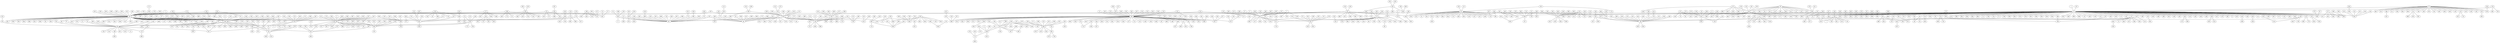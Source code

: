 strict graph "" {
	graph ["edge"="{}",
		file="/Users/felicedeluca/Developer/UofA/mlgd/pipeline/impred/tmp_workspace/eucore/set1/layers/EU_core_Layer_8_drawing_improved.dot",
		"graph"="{'file': '/Users/felicedeluca/Developer/UofA/mlgd/pipeline/impred/tmp_workspace/eucore/set1/layers/EU_core_Layer_8_drawing_improved.dot'}",
		"node"="{'height': '', 'level': '', 'pos': '', 'width': ''}"
	];
	1	 [level=5,
		pos="-1450.11,1085.67"];
	13	 [height=0.05,
		level=1,
		pos="-1524.43,-90.09",
		width=0.05];
	1 -- 13;
	10	 [height=0.05,
		level=1,
		pos="-9300.24,1101.89",
		width=0.05];
	10 -- 13;
	192	 [level=5,
		pos="-9292.43,-994.20"];
	10 -- 192;
	210	 [level=4,
		pos="-8688.58,-931.04"];
	10 -- 210;
	253	 [level=7,
		pos="-8474.08,479.92"];
	10 -- 253;
	265	 [level=3,
		pos="-9412.26,2705.76"];
	10 -- 265;
	291	 [level=2,
		pos="-10450.56,-745.26"];
	10 -- 291;
	325	 [level=2,
		pos="-10546.25,2236.78"];
	10 -- 325;
	360	 [level=5,
		pos="-8472.95,1581.37"];
	10 -- 360;
	422	 [level=8,
		pos="-8386.19,276.08"];
	10 -- 422;
	484	 [height=0.05,
		level=1,
		pos="-11483.92,303.35",
		width=0.05];
	10 -- 484;
	511	 [level=5,
		pos="-9801.07,-817.87"];
	10 -- 511;
	582	 [level=4,
		pos="-10588.02,398.17"];
	10 -- 582;
	603	 [level=7,
		pos="-8427.61,1426.29"];
	10 -- 603;
	609	 [level=5,
		pos="-9233.62,-863.93"];
	10 -- 609;
	63	 [level=4,
		pos="-10333.67,2853.04"];
	10 -- 63;
	706	 [level=5,
		pos="-10587.95,1492.53"];
	10 -- 706;
	766	 [level=5,
		pos="-10240.95,-151.76"];
	10 -- 766;
	878	 [level=4,
		pos="-8764.16,-265.03"];
	10 -- 878;
	879	 [level=5,
		pos="-9929.38,2385.93"];
	10 -- 879;
	88	 [level=6,
		pos="-8735.57,1923.15"];
	10 -- 88;
	897	 [level=7,
		pos="-10409.08,1314.74"];
	10 -- 897;
	904	 [level=4,
		pos="-9873.82,-855.30"];
	10 -- 904;
	905	 [level=4,
		pos="-9285.70,2329.24"];
	10 -- 905;
	100	 [level=6,
		pos="6386.97,-11204.94"];
	96	 [level=2,
		pos="6059.10,-12080.25"];
	100 -- 96;
	101	 [level=7,
		pos="-4661.85,-2401.39"];
	420	 [height=0.05,
		level=1,
		pos="-4312.00,-2108.51",
		width=0.05];
	101 -- 420;
	102	 [height=0.05,
		level=1,
		pos="3487.32,3137.15",
		width=0.05];
	441	 [height=0.05,
		level=1,
		pos="4079.18,-732.51",
		width=0.05];
	102 -- 441;
	954	 [level=8,
		pos="3459.35,3323.29"];
	102 -- 954;
	103	 [level=8,
		pos="13641.91,-9829.82"];
	892	 [level=2,
		pos="13937.41,-9745.21"];
	103 -- 892;
	104	 [height=0.05,
		level=1,
		pos="9372.29,14916.73",
		width=0.05];
	646	 [height=0.05,
		level=1,
		pos="10567.92,12510.04",
		width=0.05];
	104 -- 646;
	756	 [level=6,
		pos="9357.80,15085.61"];
	104 -- 756;
	105	 [height=0.05,
		level=1,
		pos="7830.02,-5044.18",
		width=0.05];
	616	 [height=0.05,
		level=1,
		pos="7843.97,-6723.96",
		width=0.05];
	105 -- 616;
	106	 [level=6,
		pos="2523.34,2263.70"];
	800	 [level=2,
		pos="1807.54,1949.51"];
	106 -- 800;
	107	 [level=3,
		pos="-2240.77,-1048.50"];
	107 -- 13;
	108	 [level=3,
		pos="10016.95,59.39"];
	346	 [height=0.05,
		level=1,
		pos="8088.95,260.36",
		width=0.05];
	108 -- 346;
	109	 [level=5,
		pos="-1818.26,-5509.60"];
	416	 [height=0.05,
		level=1,
		pos="-1826.51,-5039.51",
		width=0.05];
	109 -- 416;
	11	 [level=3,
		pos="-7006.52,8015.36"];
	401	 [level=3,
		pos="-6783.42,7068.76"];
	11 -- 401;
	868	 [level=8,
		pos="-6944.33,8124.46"];
	11 -- 868;
	110	 [level=8,
		pos="1739.78,3165.61"];
	280	 [height=0.05,
		level=1,
		pos="1618.75,3549.47",
		width=0.05];
	110 -- 280;
	111	 [level=2,
		pos="6764.96,-9641.07"];
	829	 [level=2,
		pos="6267.84,-9275.52"];
	111 -- 829;
	957	 [height=0.05,
		level=1,
		pos="7735.93,-10845.89",
		width=0.05];
	111 -- 957;
	112	 [level=5,
		pos="5538.82,-10098.17"];
	250	 [level=5,
		pos="5538.38,-10774.36"];
	112 -- 250;
	113	 [level=3,
		pos="4273.87,5457.74"];
	728	 [height=0.05,
		level=1,
		pos="4695.50,6280.25",
		width=0.05];
	113 -- 728;
	114	 [level=8,
		pos="11412.88,1737.79"];
	798	 [height=0.05,
		level=1,
		pos="11416.20,1248.48",
		width=0.05];
	114 -- 798;
	115	 [height=0.05,
		level=1,
		pos="-4526.88,-3718.57",
		width=0.05];
	146	 [level=5,
		pos="-4266.56,-4134.99"];
	115 -- 146;
	311	 [level=7,
		pos="-4542.47,-2830.71"];
	115 -- 311;
	35	 [level=5,
		pos="-4978.00,-3902.45"];
	115 -- 35;
	115 -- 416;
	722	 [level=5,
		pos="-4927.30,-3541.47"];
	115 -- 722;
	858	 [level=5,
		pos="-3904.08,-2990.04"];
	115 -- 858;
	116	 [level=6,
		pos="-3531.03,-9095.19"];
	769	 [height=0.05,
		level=1,
		pos="-4854.45,-9255.98",
		width=0.05];
	116 -- 769;
	117	 [level=7,
		pos="5647.74,5820.45"];
	117 -- 728;
	118	 [level=5,
		pos="6981.35,881.74"];
	118 -- 346;
	119	 [level=2,
		pos="464.56,-1039.78"];
	119 -- 13;
	465	 [level=7,
		pos="590.54,-1023.19"];
	119 -- 465;
	705	 [level=7,
		pos="440.98,-987.61"];
	119 -- 705;
	12	 [level=5,
		pos="8341.80,-1339.75"];
	12 -- 346;
	120	 [level=7,
		pos="9453.22,-8254.91"];
	450	 [height=0.05,
		level=1,
		pos="9692.67,-7294.12",
		width=0.05];
	120 -- 450;
	121	 [level=4,
		pos="1883.43,1027.29"];
	700	 [level=8,
		pos="1906.88,720.23"];
	121 -- 700;
	121 -- 800;
	122	 [height=0.05,
		level=1,
		pos="2532.25,-1537.65",
		width=0.05];
	122 -- 441;
	123	 [level=7,
		pos="-633.33,-4620.77"];
	704	 [level=5,
		pos="-135.59,-4404.22"];
	123 -- 704;
	124	 [level=5,
		pos="4235.94,11651.33"];
	174	 [height=0.05,
		level=1,
		pos="5071.06,11220.56",
		width=0.05];
	124 -- 174;
	125	 [level=6,
		pos="6111.61,2261.07"];
	277	 [level=3,
		pos="6253.29,2008.04"];
	125 -- 277;
	126	 [level=3,
		pos="1168.36,6465.48"];
	222	 [level=2,
		pos="617.43,7723.46"];
	126 -- 222;
	127	 [level=4,
		pos="81.03,4390.68"];
	143	 [level=4,
		pos="156.97,5249.89"];
	127 -- 143;
	15	 [height=0.05,
		level=1,
		pos="755.81,2597.27",
		width=0.05];
	127 -- 15;
	459	 [level=5,
		pos="66.26,5098.15"];
	127 -- 459;
	540	 [level=5,
		pos="723.16,4900.72"];
	127 -- 540;
	78	 [level=5,
		pos="729.12,4075.93"];
	127 -- 78;
	93	 [level=6,
		pos="1062.33,4376.14"];
	127 -- 93;
	128	 [level=7,
		pos="-9209.65,3558.16"];
	8	 [level=5,
		pos="-9275.12,3607.27"];
	128 -- 8;
	129	 [level=5,
		pos="8645.02,-4633.83"];
	337	 [height=0.05,
		level=1,
		pos="9699.75,-4674.58",
		width=0.05];
	129 -- 337;
	136	 [height=0.05,
		level=1,
		pos="-6246.88,-1673.21",
		width=0.05];
	13 -- 136;
	138	 [level=4,
		pos="501.28,-1255.09"];
	13 -- 138;
	141	 [level=2,
		pos="-867.23,202.62"];
	13 -- 141;
	144	 [level=5,
		pos="30.74,1892.76"];
	13 -- 144;
	13 -- 15;
	153	 [level=5,
		pos="-2974.31,1256.97"];
	13 -- 153;
	158	 [height=0.05,
		level=1,
		pos="-1587.84,4501.08",
		width=0.05];
	13 -- 158;
	162	 [level=5,
		pos="281.36,-1156.85"];
	13 -- 162;
	167	 [level=2,
		pos="-649.77,-1657.57"];
	13 -- 167;
	18	 [level=2,
		pos="-2530.68,-1075.09"];
	13 -- 18;
	180	 [height=0.05,
		level=1,
		pos="-2453.92,-120.66",
		width=0.05];
	13 -- 180;
	20	 [level=2,
		pos="-1415.56,1325.09"];
	13 -- 20;
	204	 [level=2,
		pos="-1015.99,1335.30"];
	13 -- 204;
	213	 [level=2,
		pos="-2644.36,915.76"];
	13 -- 213;
	214	 [level=3,
		pos="-3734.41,1278.64"];
	13 -- 214;
	215	 [level=2,
		pos="-2872.95,-2365.75"];
	13 -- 215;
	23	 [level=2,
		pos="-5153.71,2250.04"];
	13 -- 23;
	248	 [level=5,
		pos="-695.58,40.38"];
	13 -- 248;
	249	 [level=5,
		pos="-2211.60,-981.34"];
	13 -- 249;
	25	 [level=2,
		pos="-609.15,-1367.66"];
	13 -- 25;
	261	 [level=5,
		pos="-2636.91,3.85"];
	13 -- 261;
	13 -- 280;
	284	 [level=5,
		pos="743.77,1522.77"];
	13 -- 284;
	288	 [level=4,
		pos="-1841.59,-936.05"];
	13 -- 288;
	29	 [level=2,
		pos="924.13,-956.85"];
	13 -- 29;
	339	 [level=5,
		pos="-3790.95,-446.47"];
	13 -- 339;
	353	 [level=5,
		pos="-3287.71,-1503.20"];
	13 -- 353;
	358	 [level=5,
		pos="-2099.51,-1144.35"];
	13 -- 358;
	388	 [level=5,
		pos="-1625.48,772.86"];
	13 -- 388;
	389	 [level=4,
		pos="-1269.53,703.05"];
	13 -- 389;
	391	 [level=2,
		pos="-2331.35,1337.22"];
	13 -- 391;
	393	 [level=3,
		pos="-3590.38,-1019.39"];
	13 -- 393;
	405	 [level=5,
		pos="-1377.67,647.83"];
	13 -- 405;
	414	 [level=2,
		pos="-240.34,232.70"];
	13 -- 414;
	13 -- 416;
	13 -- 420;
	433	 [level=2,
		pos="-13.28,1226.16"];
	13 -- 433;
	437	 [height=0.05,
		level=1,
		pos="-5662.84,3001.79",
		width=0.05];
	13 -- 437;
	13 -- 441;
	454	 [height=0.05,
		level=1,
		pos="-1271.75,-1466.65",
		width=0.05];
	13 -- 454;
	456	 [level=5,
		pos="-2834.47,-644.36"];
	13 -- 456;
	457	 [level=2,
		pos="-417.90,740.52"];
	13 -- 457;
	470	 [level=5,
		pos="-653.33,412.57"];
	13 -- 470;
	492	 [level=5,
		pos="-896.64,1408.25"];
	13 -- 492;
	5	 [height=0.05,
		level=1,
		pos="-183.66,-191.05",
		width=0.05];
	13 -- 5;
	518	 [level=6,
		pos="-563.11,-1061.93"];
	13 -- 518;
	526	 [level=5,
		pos="-661.38,-1721.04"];
	13 -- 526;
	528	 [level=4,
		pos="-300.64,-1021.86"];
	13 -- 528;
	53	 [level=5,
		pos="-2538.56,-762.64"];
	13 -- 53;
	55	 [height=0.05,
		level=1,
		pos="2478.60,2515.29",
		width=0.05];
	13 -- 55;
	564	 [level=2,
		pos="-561.72,872.71"];
	13 -- 564;
	566	 [height=0.05,
		level=1,
		pos="-4611.97,966.54",
		width=0.05];
	13 -- 566;
	567	 [level=2,
		pos="-778.47,-61.05"];
	13 -- 567;
	571	 [level=5,
		pos="108.74,-834.86"];
	13 -- 571;
	573	 [height=0.05,
		level=1,
		pos="-4290.53,2823.84",
		width=0.05];
	13 -- 573;
	583	 [level=5,
		pos="-1935.24,1035.36"];
	13 -- 583;
	590	 [level=5,
		pos="-1301.89,-1436.78"];
	13 -- 590;
	592	 [height=0.05,
		level=1,
		pos="-6656.05,3551.76",
		width=0.05];
	13 -- 592;
	622	 [level=4,
		pos="-2890.58,-813.08"];
	13 -- 622;
	632	 [level=2,
		pos="-823.86,232.24"];
	13 -- 632;
	65	 [level=5,
		pos="-2293.77,875.82"];
	13 -- 65;
	650	 [height=0.05,
		level=1,
		pos="-2017.00,1737.82",
		width=0.05];
	13 -- 650;
	673	 [level=2,
		pos="-1796.67,-865.88"];
	13 -- 673;
	679	 [level=4,
		pos="1259.41,-1047.56"];
	13 -- 679;
	680	 [level=2,
		pos="-932.58,-1662.56"];
	13 -- 680;
	682	 [level=5,
		pos="-780.28,-69.02"];
	13 -- 682;
	683	 [level=5,
		pos="-25.25,1350.65"];
	13 -- 683;
	684	 [level=7,
		pos="-1059.19,-1425.60"];
	13 -- 684;
	693	 [level=3,
		pos="-1728.25,-1408.35"];
	13 -- 693;
	698	 [level=5,
		pos="-599.73,-1055.62"];
	13 -- 698;
	70	 [level=4,
		pos="-2694.19,-157.13"];
	13 -- 70;
	709	 [level=2,
		pos="-1075.46,787.54"];
	13 -- 709;
	752	 [level=3,
		pos="-849.23,828.69"];
	13 -- 752;
	777	 [level=4,
		pos="-3362.24,734.09"];
	13 -- 777;
	796	 [level=3,
		pos="-1641.36,1227.46"];
	13 -- 796;
	13 -- 800;
	807	 [level=2,
		pos="-2207.41,1926.64"];
	13 -- 807;
	816	 [level=4,
		pos="-2777.54,-1366.18"];
	13 -- 816;
	838	 [level=5,
		pos="-2960.10,593.94"];
	13 -- 838;
	850	 [level=2,
		pos="853.70,613.60"];
	13 -- 850;
	853	 [level=2,
		pos="-3296.63,334.09"];
	13 -- 853;
	860	 [height=0.05,
		level=1,
		pos="-3002.94,3083.47",
		width=0.05];
	13 -- 860;
	871	 [level=5,
		pos="-553.75,1688.56"];
	13 -- 871;
	872	 [height=0.05,
		level=1,
		pos="-2074.15,816.12",
		width=0.05];
	13 -- 872;
	876	 [level=4,
		pos="-748.26,1175.64"];
	13 -- 876;
	887	 [level=2,
		pos="468.57,-534.32"];
	13 -- 887;
	893	 [level=2,
		pos="-3612.72,2307.67"];
	13 -- 893;
	899	 [level=2,
		pos="-43.42,-1171.80"];
	13 -- 899;
	903	 [level=5,
		pos="-1691.45,-976.83"];
	13 -- 903;
	926	 [level=2,
		pos="-3066.42,-461.64"];
	13 -- 926;
	928	 [level=5,
		pos="-612.82,212.34"];
	13 -- 928;
	942	 [level=5,
		pos="1040.24,-856.16"];
	13 -- 942;
	944	 [level=3,
		pos="-1366.20,799.66"];
	13 -- 944;
	952	 [level=5,
		pos="-3192.99,328.76"];
	13 -- 952;
	956	 [level=4,
		pos="-1753.50,884.61"];
	13 -- 956;
	963	 [level=2,
		pos="-520.03,50.07"];
	13 -- 963;
	968	 [level=2,
		pos="-4462.81,252.85"];
	13 -- 968;
	969	 [level=3,
		pos="-3318.28,-497.99"];
	13 -- 969;
	986	 [level=6,
		pos="-1524.57,-1697.28"];
	13 -- 986;
	130	 [level=6,
		pos="2491.92,-6722.82"];
	676	 [height=0.05,
		level=1,
		pos="2375.90,-5898.09",
		width=0.05];
	130 -- 676;
	131	 [level=8,
		pos="-1573.93,-3323.82"];
	635	 [height=0.05,
		level=1,
		pos="-795.09,-2802.62",
		width=0.05];
	131 -- 635;
	132	 [level=5,
		pos="-6946.72,6538.26"];
	246	 [level=2,
		pos="-7782.06,5725.31"];
	132 -- 246;
	133	 [level=6,
		pos="-8036.50,-13105.97"];
	817	 [height=0.05,
		level=1,
		pos="-7825.89,-13297.98",
		width=0.05];
	133 -- 817;
	134	 [height=0.05,
		level=1,
		pos="-11377.64,-8378.37",
		width=0.05];
	561	 [level=7,
		pos="-10633.83,-7447.76"];
	134 -- 561;
	634	 [height=0.05,
		level=1,
		pos="-8879.72,-9950.50",
		width=0.05];
	134 -- 634;
	641	 [level=8,
		pos="-11461.41,-7396.15"];
	134 -- 641;
	69	 [level=7,
		pos="-11782.27,-8321.70"];
	134 -- 69;
	867	 [level=7,
		pos="-11489.51,-8681.11"];
	134 -- 867;
	135	 [level=5,
		pos="13046.88,-6643.63"];
	651	 [height=0.05,
		level=1,
		pos="13394.04,-7741.73",
		width=0.05];
	135 -- 651;
	524	 [level=2,
		pos="-6944.94,-948.97"];
	136 -- 524;
	643	 [level=5,
		pos="-5829.08,-2150.63"];
	136 -- 643;
	746	 [level=2,
		pos="-6620.89,-2605.71"];
	136 -- 746;
	837	 [height=0.05,
		level=1,
		pos="-8142.11,-2816.36",
		width=0.05];
	136 -- 837;
	137	 [level=3,
		pos="-9546.63,4439.90"];
	137 -- 246;
	263	 [level=5,
		pos="-10212.99,3810.33"];
	137 -- 263;
	386	 [level=7,
		pos="-10101.57,4620.81"];
	137 -- 386;
	449	 [level=5,
		pos="-10181.44,4515.99"];
	137 -- 449;
	137 -- 8;
	808	 [level=6,
		pos="-9296.21,4915.41"];
	137 -- 808;
	855	 [level=5,
		pos="-8876.90,3974.76"];
	137 -- 855;
	861	 [level=7,
		pos="232.22,-1578.04"];
	138 -- 861;
	139	 [level=8,
		pos="2118.39,-19038.20"];
	51	 [level=3,
		pos="2797.01,-17868.97"];
	139 -- 51;
	14	 [height=0.05,
		level=1,
		pos="5407.42,417.16",
		width=0.05];
	309	 [level=7,
		pos="5655.15,461.99"];
	14 -- 309;
	14 -- 441;
	140	 [level=2,
		pos="18242.13,-5908.82"];
	175	 [level=2,
		pos="17377.39,-7287.72"];
	140 -- 175;
	474	 [level=7,
		pos="18409.49,-5751.87"];
	140 -- 474;
	142	 [level=5,
		pos="5562.00,-4250.00"];
	508	 [height=0.05,
		level=1,
		pos="6124.37,-4334.42",
		width=0.05];
	142 -- 508;
	620	 [level=6,
		pos="-137.92,2294.46"];
	144 -- 620;
	929	 [level=7,
		pos="5.37,2429.51"];
	144 -- 929;
	145	 [level=5,
		pos="-5651.45,4726.55"];
	591	 [level=4,
		pos="-5614.75,5495.71"];
	145 -- 591;
	147	 [level=7,
		pos="9494.54,5497.36"];
	549	 [level=7,
		pos="9549.67,5108.90"];
	147 -- 549;
	148	 [level=5,
		pos="-4547.77,-18783.29"];
	908	 [level=2,
		pos="-3618.81,-19274.15"];
	148 -- 908;
	149	 [level=6,
		pos="-1639.66,5366.16"];
	149 -- 158;
	207	 [level=7,
		pos="160.87,3002.82"];
	15 -- 207;
	495	 [level=7,
		pos="783.13,3647.73"];
	15 -- 495;
	681	 [level=8,
		pos="1204.54,3361.93"];
	15 -- 681;
	799	 [height=0.05,
		level=1,
		pos="-2239.82,8706.62",
		width=0.05];
	15 -- 799;
	919	 [level=5,
		pos="730.96,3719.26"];
	15 -- 919;
	150	 [level=6,
		pos="7395.90,-15816.13"];
	545	 [height=0.05,
		level=1,
		pos="7433.71,-15362.00",
		width=0.05];
	150 -- 545;
	151	 [height=0.05,
		level=1,
		pos="11118.09,2531.17",
		width=0.05];
	151 -- 346;
	976	 [level=6,
		pos="11244.75,2697.40"];
	151 -- 976;
	152	 [height=0.05,
		level=1,
		pos="4134.07,-2986.32",
		width=0.05];
	152 -- 441;
	753	 [level=7,
		pos="-3564.10,1666.54"];
	153 -- 753;
	154	 [height=0.05,
		level=1,
		pos="5799.76,-3151.00",
		width=0.05];
	44	 [level=7,
		pos="6473.55,-3410.44"];
	154 -- 44;
	154 -- 441;
	498	 [level=7,
		pos="6490.48,-2771.38"];
	154 -- 498;
	701	 [level=6,
		pos="6215.30,-2501.24"];
	154 -- 701;
	734	 [level=7,
		pos="6270.28,-3451.54"];
	154 -- 734;
	803	 [level=2,
		pos="5560.06,-2220.68"];
	154 -- 803;
	155	 [level=5,
		pos="-5708.75,-10760.75"];
	362	 [level=7,
		pos="-5610.14,-11011.84"];
	155 -- 362;
	155 -- 769;
	156	 [level=5,
		pos="-8445.12,-3237.56"];
	243	 [level=4,
		pos="-8699.95,-2972.57"];
	156 -- 243;
	157	 [level=2,
		pos="12104.40,-6439.21"];
	331	 [level=7,
		pos="12164.78,-5878.90"];
	157 -- 331;
	157 -- 651;
	36	 [level=5,
		pos="-2225.44,4090.35"];
	158 -- 36;
	49	 [level=5,
		pos="-2314.98,5183.68"];
	158 -- 49;
	7	 [level=5,
		pos="-1446.76,5125.36"];
	158 -- 7;
	736	 [level=7,
		pos="-1097.85,4433.33"];
	158 -- 736;
	941	 [level=6,
		pos="-2213.70,4345.69"];
	158 -- 941;
	975	 [level=6,
		pos="-983.38,4088.12"];
	158 -- 975;
	159	 [level=4,
		pos="-5103.40,-10759.91"];
	159 -- 769;
	16	 [level=5,
		pos="-5035.46,6038.89"];
	16 -- 591;
	160	 [level=5,
		pos="16567.80,-8422.57"];
	160 -- 175;
	161	 [level=6,
		pos="6516.26,-4417.53"];
	161 -- 508;
	812	 [level=6,
		pos="-104.59,-1451.59"];
	162 -- 812;
	163	 [level=2,
		pos="9610.45,4931.87"];
	359	 [level=7,
		pos="9152.98,5038.05"];
	163 -- 359;
	376	 [level=6,
		pos="9345.74,4274.78"];
	163 -- 376;
	537	 [height=0.05,
		level=1,
		pos="11914.75,4922.05",
		width=0.05];
	163 -- 537;
	548	 [level=7,
		pos="9687.16,4337.37"];
	163 -- 548;
	163 -- 549;
	164	 [level=6,
		pos="8842.57,-4522.91"];
	164 -- 337;
	165	 [level=3,
		pos="-6213.01,7554.31"];
	165 -- 401;
	960	 [level=6,
		pos="-5942.19,7817.40"];
	165 -- 960;
	166	 [level=6,
		pos="-4951.10,-10457.73"];
	166 -- 769;
	168	 [level=7,
		pos="-674.62,-13637.24"];
	453	 [height=0.05,
		level=1,
		pos="-1768.95,-13414.51",
		width=0.05];
	168 -- 453;
	169	 [level=5,
		pos="18289.37,-7751.41"];
	169 -- 175;
	17	 [level=4,
		pos="10218.26,7425.83"];
	648	 [level=2,
		pos="10310.99,6612.13"];
	17 -- 648;
	170	 [level=5,
		pos="-4400.97,-16312.99"];
	558	 [height=0.05,
		level=1,
		pos="-4568.56,-16936.92",
		width=0.05];
	170 -- 558;
	171	 [level=7,
		pos="1156.56,-2294.08"];
	259	 [level=2,
		pos="1346.85,-1916.58"];
	171 -- 259;
	172	 [level=4,
		pos="-3906.34,-16784.97"];
	172 -- 558;
	918	 [level=4,
		pos="-3092.06,-16504.66"];
	172 -- 918;
	173	 [level=5,
		pos="-613.41,-4237.99"];
	173 -- 635;
	851	 [height=0.05,
		level=1,
		pos="3510.62,8652.93",
		width=0.05];
	174 -- 851;
	882	 [level=5,
		pos="5061.43,11782.42"];
	174 -- 882;
	984	 [level=7,
		pos="5245.52,11115.49"];
	174 -- 984;
	238	 [level=5,
		pos="18466.42,-6888.62"];
	175 -- 238;
	361	 [level=4,
		pos="17310.90,-5809.80"];
	175 -- 361;
	476	 [level=5,
		pos="17958.25,-5993.67"];
	175 -- 476;
	552	 [level=5,
		pos="16418.79,-6853.18"];
	175 -- 552;
	66	 [level=4,
		pos="17195.18,-8644.18"];
	175 -- 66;
	678	 [level=2,
		pos="15305.12,-6953.18"];
	175 -- 678;
	708	 [level=5,
		pos="16422.29,-7408.55"];
	175 -- 708;
	761	 [level=4,
		pos="17222.44,-6072.72"];
	175 -- 761;
	776	 [level=4,
		pos="16518.68,-6278.32"];
	175 -- 776;
	785	 [level=6,
		pos="18421.86,-6724.11"];
	175 -- 785;
	801	 [level=5,
		pos="16636.19,-8143.68"];
	175 -- 801;
	870	 [level=5,
		pos="17389.65,-8427.38"];
	175 -- 870;
	895	 [level=6,
		pos="18111.53,-7983.95"];
	175 -- 895;
	176	 [level=7,
		pos="-6485.75,-16156.96"];
	179	 [level=2,
		pos="-6522.38,-16964.66"];
	176 -- 179;
	177	 [height=0.05,
		level=1,
		pos="5671.22,1186.48",
		width=0.05];
	256	 [level=4,
		pos="5569.63,1977.54"];
	177 -- 256;
	177 -- 441;
	638	 [level=8,
		pos="5459.15,644.74"];
	177 -- 638;
	663	 [level=7,
		pos="5361.07,1242.55"];
	177 -- 663;
	822	 [level=7,
		pos="5988.61,682.09"];
	177 -- 822;
	178	 [level=4,
		pos="5923.21,-1230.38"];
	178 -- 441;
	427	 [level=7,
		pos="-6573.87,-17209.85"];
	179 -- 427;
	179 -- 558;
	181	 [height=0.05,
		level=1,
		pos="8325.97,2580.23",
		width=0.05];
	181 -- 346;
	182	 [level=3,
		pos="-3351.32,-9877.86"];
	182 -- 769;
	183	 [height=0.05,
		level=1,
		pos="4644.01,-4358.62",
		width=0.05];
	183 -- 441;
	184	 [level=6,
		pos="14614.66,-6381.94"];
	671	 [level=5,
		pos="14379.07,-6753.41"];
	184 -- 671;
	185	 [level=2,
		pos="13097.49,5041.38"];
	185 -- 537;
	186	 [level=5,
		pos="-363.05,-1997.03"];
	503	 [level=8,
		pos="-152.71,-2084.58"];
	186 -- 503;
	60	 [level=5,
		pos="125.17,-1962.89"];
	186 -- 60;
	743	 [level=7,
		pos="-618.92,-2131.76"];
	186 -- 743;
	835	 [level=8,
		pos="-551.17,-2137.15"];
	186 -- 835;
	187	 [level=2,
		pos="7059.57,-12179.83"];
	187 -- 957;
	187 -- 96;
	188	 [level=5,
		pos="-4040.30,9558.66"];
	72	 [level=2,
		pos="-3688.67,9529.34"];
	188 -- 72;
	189	 [height=0.05,
		level=1,
		pos="538.80,-1701.42",
		width=0.05];
	199	 [level=7,
		pos="647.34,-1384.46"];
	189 -- 199;
	189 -- 441;
	189 -- 60;
	773	 [level=7,
		pos="840.62,-1730.51"];
	189 -- 773;
	97	 [level=8,
		pos="482.97,-1844.27"];
	189 -- 97;
	19	 [level=5,
		pos="1604.11,6800.52"];
	19 -- 222;
	190	 [level=5,
		pos="5632.39,7194.22"];
	190 -- 728;
	191	 [level=2,
		pos="-9511.42,5756.84"];
	191 -- 246;
	193	 [level=5,
		pos="-9653.45,-10398.57"];
	193 -- 634;
	194	 [level=4,
		pos="-607.61,7899.83"];
	194 -- 222;
	770	 [level=6,
		pos="-849.08,7698.17"];
	194 -- 770;
	195	 [level=3,
		pos="-2436.31,-4023.35"];
	195 -- 416;
	196	 [level=7,
		pos="-1167.93,1980.62"];
	196 -- 20;
	197	 [level=2,
		pos="-9960.21,7582.33"];
	232	 [level=5,
		pos="-9162.31,8044.77"];
	197 -- 232;
	197 -- 246;
	251	 [level=5,
		pos="-8989.84,7142.49"];
	197 -- 251;
	287	 [level=4,
		pos="-8948.21,8013.68"];
	197 -- 287;
	296	 [level=5,
		pos="-10957.61,7330.45"];
	197 -- 296;
	39	 [level=5,
		pos="-9966.64,8396.38"];
	197 -- 39;
	412	 [level=4,
		pos="-10616.08,6472.53"];
	197 -- 412;
	481	 [level=2,
		pos="-11253.45,6995.46"];
	197 -- 481;
	580	 [level=3,
		pos="-11307.11,8335.06"];
	197 -- 580;
	658	 [level=5,
		pos="-10762.58,6534.13"];
	197 -- 658;
	811	 [level=5,
		pos="-9634.61,6580.08"];
	197 -- 811;
	91	 [level=5,
		pos="-9775.19,6347.17"];
	197 -- 91;
	979	 [level=5,
		pos="-10109.74,8244.85"];
	197 -- 979;
	198	 [level=2,
		pos="8506.65,-9175.14"];
	950	 [level=8,
		pos="8821.06,-9135.21"];
	198 -- 950;
	198 -- 957;
	2	 [level=2,
		pos="4073.15,1744.92"];
	2 -- 441;
	200	 [level=5,
		pos="2961.43,3621.14"];
	233	 [height=0.05,
		level=1,
		pos="3206.98,4343.69",
		width=0.05];
	200 -- 233;
	201	 [level=5,
		pos="5613.44,-666.18"];
	201 -- 441;
	202	 [level=7,
		pos="2714.61,1461.79"];
	805	 [level=6,
		pos="2310.16,1687.15"];
	202 -- 805;
	203	 [level=4,
		pos="4146.98,-6796.65"];
	499	 [level=4,
		pos="3674.36,-6573.20"];
	203 -- 499;
	205	 [level=7,
		pos="-5567.38,-3628.68"];
	205 -- 722;
	206	 [level=5,
		pos="-6040.00,5959.13"];
	206 -- 591;
	208	 [level=5,
		pos="6378.00,-4759.15"];
	208 -- 508;
	209	 [level=5,
		pos="8529.94,-4254.33"];
	349	 [level=4,
		pos="9026.65,-3699.63"];
	209 -- 349;
	21	 [level=2,
		pos="-6646.93,-9908.97"];
	21 -- 769;
	28	 [level=8,
		pos="-8502.16,-1007.57"];
	210 -- 28;
	821	 [level=7,
		pos="-8895.56,-1335.90"];
	210 -- 821;
	211	 [level=5,
		pos="2433.49,8620.65"];
	211 -- 851;
	212	 [level=8,
		pos="6178.12,-5536.41"];
	515	 [height=0.05,
		level=1,
		pos="6223.46,-5818.45",
		width=0.05];
	212 -- 515;
	565	 [level=7,
		pos="-4242.74,1072.08"];
	214 -- 565;
	664	 [level=7,
		pos="-3518.84,-2604.03"];
	215 -- 664;
	781	 [level=7,
		pos="-2718.16,-2655.26"];
	215 -- 781;
	216	 [level=5,
		pos="1594.12,-817.30"];
	216 -- 942;
	217	 [level=5,
		pos="-816.58,2758.56"];
	491	 [level=5,
		pos="-498.12,3244.04"];
	217 -- 491;
	493	 [level=5,
		pos="-1249.02,3489.50"];
	217 -- 493;
	217 -- 871;
	964	 [level=6,
		pos="-523.49,2998.84"];
	217 -- 964;
	218	 [level=8,
		pos="5491.28,-7060.71"];
	913	 [level=2,
		pos="5641.78,-7405.65"];
	218 -- 913;
	219	 [level=6,
		pos="10886.47,-3545.12"];
	946	 [height=0.05,
		level=1,
		pos="10586.32,-3048.42",
		width=0.05];
	219 -- 946;
	22	 [height=0.05,
		level=1,
		pos="2255.17,-4863.58",
		width=0.05];
	22 -- 441;
	542	 [level=7,
		pos="1805.77,-4519.00"];
	22 -- 542;
	841	 [level=2,
		pos="1017.81,-6367.43"];
	22 -- 841;
	87	 [level=7,
		pos="2063.97,-5184.61"];
	22 -- 87;
	220	 [level=5,
		pos="3065.18,4977.31"];
	220 -- 233;
	221	 [height=0.05,
		level=1,
		pos="5562.28,8607.17",
		width=0.05];
	221 -- 728;
	783	 [level=2,
		pos="5716.98,9574.83"];
	221 -- 783;
	223	 [level=5,
		pos="1725.54,6788.41"];
	222 -- 223;
	237	 [level=5,
		pos="1858.48,7442.97"];
	222 -- 237;
	247	 [level=2,
		pos="-715.08,9189.89"];
	222 -- 247;
	269	 [level=2,
		pos="-497.02,8771.85"];
	222 -- 269;
	222 -- 280;
	285	 [level=7,
		pos="1339.69,8748.28"];
	222 -- 285;
	327	 [level=2,
		pos="1895.50,8077.78"];
	222 -- 327;
	41	 [level=5,
		pos="-496.11,8023.16"];
	222 -- 41;
	431	 [level=6,
		pos="1357.63,8576.14"];
	222 -- 431;
	525	 [level=4,
		pos="367.95,6555.76"];
	222 -- 525;
	604	 [level=5,
		pos="-330.59,6544.43"];
	222 -- 604;
	654	 [level=2,
		pos="516.17,9624.47"];
	222 -- 654;
	672	 [level=2,
		pos="-180.70,9865.71"];
	222 -- 672;
	719	 [level=4,
		pos="-496.47,7444.26"];
	222 -- 719;
	757	 [level=5,
		pos="-143.36,6929.23"];
	222 -- 757;
	762	 [level=5,
		pos="686.72,9273.39"];
	222 -- 762;
	881	 [level=5,
		pos="-132.42,9293.23"];
	222 -- 881;
	930	 [level=4,
		pos="1768.19,7581.61"];
	222 -- 930;
	935	 [level=5,
		pos="197.69,6363.03"];
	222 -- 935;
	224	 [level=3,
		pos="6652.15,972.30"];
	224 -- 277;
	224 -- 346;
	225	 [level=7,
		pos="-6730.01,-14356.52"];
	50	 [height=0.05,
		level=1,
		pos="-6623.49,-13440.54",
		width=0.05];
	225 -- 50;
	226	 [level=5,
		pos="-8775.41,5907.29"];
	226 -- 246;
	227	 [height=0.05,
		level=1,
		pos="2192.90,10015.89",
		width=0.05];
	227 -- 851;
	228	 [level=5,
		pos="6339.42,-10289.94"];
	74	 [level=3,
		pos="5718.53,-10900.77"];
	228 -- 74;
	229	 [level=6,
		pos="1506.13,9430.49"];
	229 -- 762;
	268	 [level=5,
		pos="-5129.57,1587.71"];
	23 -- 268;
	421	 [level=5,
		pos="-6098.47,2249.46"];
	23 -- 421;
	569	 [level=6,
		pos="-5947.94,2385.46"];
	23 -- 569;
	655	 [level=5,
		pos="-4738.49,2150.17"];
	23 -- 655;
	691	 [level=5,
		pos="-6076.00,1533.60"];
	23 -- 691;
	73	 [level=2,
		pos="-6055.30,1458.84"];
	23 -- 73;
	819	 [level=2,
		pos="-5778.41,855.58"];
	23 -- 819;
	230	 [level=3,
		pos="2956.51,-17473.23"];
	230 -- 51;
	809	 [height=0.05,
		level=1,
		pos="3240.59,-16391.58",
		width=0.05];
	230 -- 809;
	231	 [level=6,
		pos="10322.07,14775.77"];
	662	 [level=2,
		pos="10367.47,14711.38"];
	231 -- 662;
	241	 [level=4,
		pos="2494.01,3978.56"];
	233 -- 241;
	293	 [level=6,
		pos="3345.70,4067.14"];
	233 -- 293;
	356	 [level=6,
		pos="2273.62,4356.93"];
	233 -- 356;
	233 -- 441;
	533	 [level=7,
		pos="3217.81,4706.78"];
	233 -- 533;
	702	 [level=7,
		pos="2504.61,4666.46"];
	233 -- 702;
	234	 [level=5,
		pos="9527.13,-9370.12"];
	619	 [level=2,
		pos="9798.66,-9516.47"];
	234 -- 619;
	235	 [level=5,
		pos="3206.68,-6806.82"];
	235 -- 676;
	236	 [level=8,
		pos="-11306.05,-9603.55"];
	813	 [height=0.05,
		level=1,
		pos="-11529.78,-10446.34",
		width=0.05];
	236 -- 813;
	239	 [level=5,
		pos="-86.73,-4417.89"];
	239 -- 635;
	24	 [level=6,
		pos="8556.10,-15046.90"];
	24 -- 545;
	240	 [level=5,
		pos="7337.06,4868.28"];
	506	 [height=0.05,
		level=1,
		pos="7518.61,4293.31",
		width=0.05];
	240 -- 506;
	242	 [level=5,
		pos="7701.11,8644.27"];
	726	 [height=0.05,
		level=1,
		pos="8282.13,8773.22",
		width=0.05];
	242 -- 726;
	636	 [level=8,
		pos="-9696.67,-3363.41"];
	243 -- 636;
	80	 [level=7,
		pos="-9170.06,-2726.32"];
	243 -- 80;
	243 -- 837;
	244	 [level=2,
		pos="1857.02,-2228.06"];
	244 -- 441;
	953	 [level=8,
		pos="1779.63,-2366.50"];
	244 -- 953;
	245	 [level=7,
		pos="-6281.24,-15131.06"];
	772	 [height=0.05,
		level=1,
		pos="-5894.90,-15015.49",
		width=0.05];
	245 -- 772;
	377	 [level=2,
		pos="-9041.27,5067.62"];
	246 -- 377;
	246 -- 401;
	429	 [level=5,
		pos="-7396.91,4590.24"];
	246 -- 429;
	490	 [level=3,
		pos="-7849.53,4441.83"];
	246 -- 490;
	550	 [level=2,
		pos="-8215.49,4395.01"];
	246 -- 550;
	246 -- 591;
	246 -- 592;
	608	 [level=5,
		pos="-6616.77,5836.89"];
	246 -- 608;
	738	 [level=5,
		pos="-7788.62,6832.45"];
	246 -- 738;
	839	 [level=4,
		pos="-7906.41,6694.35"];
	246 -- 839;
	965	 [level=5,
		pos="-8360.52,4618.68"];
	246 -- 965;
	250 -- 74;
	252	 [level=3,
		pos="-7653.66,-10353.87"];
	252 -- 634;
	254	 [height=0.05,
		level=1,
		pos="4494.36,2202.54",
		width=0.05];
	254 -- 441;
	255	 [level=5,
		pos="5985.40,5219.92"];
	731	 [level=4,
		pos="5767.36,5543.13"];
	255 -- 731;
	332	 [level=8,
		pos="5443.01,2496.81"];
	256 -- 332;
	462	 [level=7,
		pos="5076.25,2051.21"];
	256 -- 462;
	601	 [level=6,
		pos="5065.26,1726.47"];
	256 -- 601;
	747	 [level=5,
		pos="5459.67,1389.21"];
	256 -- 747;
	257	 [level=4,
		pos="543.94,-3737.00"];
	257 -- 635;
	967	 [level=7,
		pos="864.35,-3533.40"];
	257 -- 967;
	258	 [level=4,
		pos="-5346.26,-16288.94"];
	258 -- 558;
	259 -- 441;
	26	 [level=5,
		pos="11290.15,-164.50"];
	471	 [level=4,
		pos="10735.91,503.71"];
	26 -- 471;
	260	 [level=7,
		pos="5383.82,-7697.46"];
	260 -- 913;
	262	 [level=7,
		pos="-10876.37,-10459.92"];
	262 -- 813;
	264	 [level=2,
		pos="2832.55,-1726.76"];
	264 -- 441;
	266	 [level=6,
		pos="-3340.18,2497.17"];
	266 -- 893;
	267	 [height=0.05,
		level=1,
		pos="-6027.43,-7011.79",
		width=0.05];
	267 -- 769;
	27	 [level=7,
		pos="11043.23,-4656.88"];
	514	 [level=5,
		pos="10688.71,-4285.35"];
	27 -- 514;
	270	 [level=5,
		pos="9378.57,1624.89"];
	270 -- 346;
	271	 [level=5,
		pos="14308.96,-11353.71"];
	823	 [level=2,
		pos="15164.01,-10966.61"];
	271 -- 823;
	272	 [level=5,
		pos="-4965.49,5104.41"];
	272 -- 591;
	273	 [level=7,
		pos="1998.01,-6543.84"];
	273 -- 676;
	274	 [level=5,
		pos="-6286.06,1022.05"];
	274 -- 819;
	275	 [level=5,
		pos="-5354.78,5952.50"];
	275 -- 591;
	276	 [height=0.05,
		level=1,
		pos="-10070.42,-11682.35",
		width=0.05];
	276 -- 634;
	278	 [level=5,
		pos="8394.22,6301.33"];
	76	 [level=2,
		pos="8708.53,6583.06"];
	278 -- 76;
	279	 [level=4,
		pos="-11818.48,8755.31"];
	279 -- 580;
	281	 [level=2,
		pos="14449.86,-12040.38"];
	281 -- 823;
	282	 [level=5,
		pos="13034.52,-10669.57"];
	455	 [level=3,
		pos="12845.58,-10657.01"];
	282 -- 455;
	283	 [level=6,
		pos="8103.39,3017.75"];
	323	 [level=5,
		pos="8725.13,2631.75"];
	283 -- 323;
	572	 [level=5,
		pos="782.91,1890.48"];
	284 -- 572;
	906	 [level=7,
		pos="1037.39,2123.98"];
	284 -- 906;
	286	 [height=0.05,
		level=1,
		pos="11702.97,6633.98",
		width=0.05];
	286 -- 537;
	494	 [level=6,
		pos="-8626.53,7996.53"];
	287 -- 494;
	289	 [level=8,
		pos="10446.16,-7250.68"];
	289 -- 450;
	48	 [level=5,
		pos="649.35,-1262.58"];
	29 -- 48;
	741	 [level=7,
		pos="1092.17,-1140.45"];
	29 -- 741;
	290	 [level=7,
		pos="-1717.81,2087.16"];
	290 -- 650;
	292	 [level=3,
		pos="13162.10,-11415.71"];
	292 -- 455;
	294	 [level=5,
		pos="-9112.52,-6660.01"];
	787	 [height=0.05,
		level=1,
		pos="-8648.89,-7266.94",
		width=0.05];
	294 -- 787;
	295	 [level=6,
		pos="15495.40,-11846.52"];
	295 -- 823;
	297	 [level=7,
		pos="1527.01,-1123.55"];
	355	 [height=0.05,
		level=1,
		pos="1860.17,-1063.40",
		width=0.05];
	297 -- 355;
	298	 [level=5,
		pos="7306.43,-1116.24"];
	298 -- 346;
	299	 [level=2,
		pos="2218.63,-959.73"];
	299 -- 441;
	3	 [level=4,
		pos="392.01,-3534.45"];
	3 -- 635;
	30	 [level=7,
		pos="1013.50,651.61"];
	30 -- 850;
	300	 [level=7,
		pos="-2438.81,-19451.40"];
	653	 [level=6,
		pos="-2635.94,-19483.06"];
	300 -- 653;
	301	 [level=2,
		pos="9774.83,-375.90"];
	301 -- 346;
	302	 [level=4,
		pos="8511.85,-3421.33"];
	302 -- 349;
	379	 [level=5,
		pos="8129.88,-4310.04"];
	302 -- 379;
	595	 [level=5,
		pos="8399.59,-3168.57"];
	302 -- 595;
	763	 [level=5,
		pos="7617.92,-3416.21"];
	302 -- 763;
	303	 [level=5,
		pos="7056.90,1829.44"];
	303 -- 346;
	304	 [level=4,
		pos="10707.05,6500.16"];
	574	 [level=7,
		pos="11372.35,6686.00"];
	304 -- 574;
	304 -- 648;
	305	 [level=8,
		pos="888.68,-469.78"];
	440	 [level=5,
		pos="594.59,-561.33"];
	305 -- 440;
	306	 [level=7,
		pos="3462.26,-10772.97"];
	834	 [height=0.05,
		level=1,
		pos="3893.40,-10945.42",
		width=0.05];
	306 -- 834;
	307	 [level=2,
		pos="7821.22,2758.79"];
	307 -- 346;
	308	 [level=5,
		pos="-1507.40,-4663.57"];
	308 -- 416;
	31	 [level=5,
		pos="11538.34,12722.49"];
	31 -- 646;
	310	 [level=2,
		pos="7061.74,-907.70"];
	310 -- 346;
	312	 [level=5,
		pos="1535.48,-615.04"];
	312 -- 942;
	313	 [level=5,
		pos="1214.40,-519.92"];
	313 -- 942;
	314	 [level=6,
		pos="13284.80,-5637.98"];
	534	 [level=6,
		pos="13567.36,-6175.19"];
	314 -- 534;
	315	 [level=4,
		pos="9459.35,-1109.21"];
	315 -- 346;
	316	 [height=0.05,
		level=1,
		pos="4847.90,-13979.66",
		width=0.05];
	368	 [level=2,
		pos="4963.61,-15115.43"];
	316 -- 368;
	703	 [level=5,
		pos="3974.48,-14340.53"];
	316 -- 703;
	792	 [height=0.05,
		level=1,
		pos="4576.34,-9681.18",
		width=0.05];
	316 -- 792;
	316 -- 809;
	824	 [level=5,
		pos="4012.32,-13552.23"];
	316 -- 824;
	316 -- 834;
	844	 [level=5,
		pos="4520.99,-13280.18"];
	316 -- 844;
	85	 [height=0.05,
		level=1,
		pos="3448.69,-15014.50",
		width=0.05];
	316 -- 85;
	940	 [level=5,
		pos="5827.85,-14166.39"];
	316 -- 940;
	317	 [level=5,
		pos="8674.19,3245.45"];
	317 -- 323;
	318	 [level=8,
		pos="-7020.50,-910.14"];
	318 -- 524;
	319	 [level=7,
		pos="7032.35,-14041.68"];
	883	 [height=0.05,
		level=1,
		pos="7455.90,-13751.45",
		width=0.05];
	319 -- 883;
	32	 [level=4,
		pos="-3907.85,-13795.00"];
	68	 [height=0.05,
		level=1,
		pos="-4114.30,-12563.05",
		width=0.05];
	32 -- 68;
	320	 [level=2,
		pos="3737.50,-3431.11"];
	320 -- 441;
	321	 [level=6,
		pos="9405.16,-12865.85"];
	774	 [level=2,
		pos="8927.09,-12748.07"];
	321 -- 774;
	322	 [level=4,
		pos="16054.80,-11114.81"];
	322 -- 823;
	323 -- 346;
	324	 [level=2,
		pos="-4375.95,4249.25"];
	652	 [level=8,
		pos="-4018.04,4667.51"];
	324 -- 652;
	789	 [level=2,
		pos="-5291.73,4006.82"];
	324 -- 789;
	966	 [level=7,
		pos="-4071.66,3815.05"];
	324 -- 966;
	802	 [level=5,
		pos="-11163.88,1979.71"];
	325 -- 802;
	326	 [level=2,
		pos="-5158.65,-7186.55"];
	326 -- 769;
	328	 [level=7,
		pos="8759.01,-13971.29"];
	862	 [height=0.05,
		level=1,
		pos="8362.88,-13810.46",
		width=0.05];
	328 -- 862;
	329	 [height=0.05,
		level=1,
		pos="2268.87,11697.03",
		width=0.05];
	329 -- 851;
	977	 [level=8,
		pos="2024.07,11958.00"];
	329 -- 977;
	33	 [level=4,
		pos="6933.25,-12081.58"];
	33 -- 96;
	330	 [level=5,
		pos="5860.15,-1267.60"];
	330 -- 441;
	333	 [level=3,
		pos="6197.96,6384.22"];
	333 -- 728;
	334	 [level=5,
		pos="8230.33,2266.40"];
	334 -- 346;
	335	 [level=5,
		pos="9519.69,12964.67"];
	543	 [level=6,
		pos="9308.91,13014.85"];
	335 -- 543;
	335 -- 646;
	336	 [level=2,
		pos="6436.40,-6598.65"];
	336 -- 616;
	337 -- 346;
	337 -- 349;
	351	 [level=5,
		pos="9706.68,-5654.00"];
	337 -- 351;
	337 -- 514;
	588	 [level=6,
		pos="9885.84,-4184.60"];
	337 -- 588;
	337 -- 616;
	337 -- 651;
	661	 [level=4,
		pos="9922.70,-5751.35"];
	337 -- 661;
	665	 [level=5,
		pos="8879.26,-5234.35"];
	337 -- 665;
	890	 [level=7,
		pos="10496.36,-5053.97"];
	337 -- 890;
	338	 [level=5,
		pos="-4221.38,-10331.99"];
	338 -- 769;
	614	 [level=5,
		pos="-4137.72,-71.13"];
	339 -- 614;
	933	 [level=7,
		pos="-4305.88,-731.85"];
	339 -- 933;
	34	 [level=2,
		pos="10211.26,-10802.88"];
	527	 [level=6,
		pos="10133.91,-11635.33"];
	34 -- 527;
	576	 [level=4,
		pos="10530.76,-11796.54"];
	34 -- 576;
	586	 [level=6,
		pos="10070.33,-10726.02"];
	34 -- 586;
	791	 [level=2,
		pos="11133.53,-11010.67"];
	34 -- 791;
	818	 [level=4,
		pos="10704.53,-10595.93"];
	34 -- 818;
	34 -- 957;
	340	 [level=5,
		pos="-2694.55,7605.36"];
	340 -- 799;
	341	 [level=4,
		pos="-4667.82,-19025.98"];
	341 -- 908;
	342	 [level=5,
		pos="12549.63,4274.62"];
	342 -- 537;
	343	 [level=6,
		pos="1833.96,-6355.78"];
	343 -- 676;
	344	 [level=4,
		pos="-3137.53,-5510.48"];
	344 -- 416;
	345	 [level=7,
		pos="1509.13,-861.01"];
	345 -- 942;
	371	 [height=0.05,
		level=1,
		pos="9438.09,3299.19",
		width=0.05];
	346 -- 371;
	398	 [level=2,
		pos="7890.38,-2365.46"];
	346 -- 398;
	428	 [level=4,
		pos="6570.95,82.31"];
	346 -- 428;
	435	 [level=5,
		pos="9786.25,26.00"];
	346 -- 435;
	442	 [level=2,
		pos="11828.66,1265.60"];
	346 -- 442;
	444	 [level=2,
		pos="9945.35,-1731.50"];
	346 -- 444;
	458	 [level=6,
		pos="6850.37,520.29"];
	346 -- 458;
	46	 [level=5,
		pos="7484.25,1997.33"];
	346 -- 46;
	461	 [level=4,
		pos="7109.03,1651.54"];
	346 -- 461;
	346 -- 471;
	479	 [height=0.05,
		level=1,
		pos="8919.45,-1335.03",
		width=0.05];
	346 -- 479;
	505	 [level=5,
		pos="6682.48,-383.97"];
	346 -- 505;
	346 -- 506;
	577	 [height=0.05,
		level=1,
		pos="10582.26,542.60",
		width=0.05];
	346 -- 577;
	58	 [height=0.05,
		level=1,
		pos="6748.80,3526.41",
		width=0.05];
	346 -- 58;
	618	 [level=2,
		pos="6826.47,1455.43"];
	346 -- 618;
	712	 [level=2,
		pos="9490.82,1813.44"];
	346 -- 712;
	716	 [level=2,
		pos="8848.72,2851.44"];
	346 -- 716;
	759	 [height=0.05,
		level=1,
		pos="10168.70,1316.81",
		width=0.05];
	346 -- 759;
	764	 [height=0.05,
		level=1,
		pos="9135.08,1892.85",
		width=0.05];
	346 -- 764;
	346 -- 798;
	804	 [level=5,
		pos="6885.59,-365.01"];
	346 -- 804;
	83	 [level=2,
		pos="8847.55,-1850.40"];
	346 -- 83;
	849	 [height=0.05,
		level=1,
		pos="11005.93,-1811.32",
		width=0.05];
	346 -- 849;
	894	 [level=2,
		pos="9342.26,2340.53"];
	346 -- 894;
	914	 [level=2,
		pos="10306.68,1452.34"];
	346 -- 914;
	922	 [height=0.05,
		level=1,
		pos="7828.44,-2168.99",
		width=0.05];
	346 -- 922;
	924	 [level=4,
		pos="9903.65,-917.13"];
	346 -- 924;
	927	 [height=0.05,
		level=1,
		pos="6879.77,-1037.64",
		width=0.05];
	346 -- 927;
	346 -- 946;
	958	 [level=5,
		pos="6483.98,10.68"];
	346 -- 958;
	971	 [level=5,
		pos="9794.59,-427.72"];
	346 -- 971;
	973	 [level=2,
		pos="7025.28,-1927.69"];
	346 -- 973;
	978	 [level=4,
		pos="8976.43,-1376.96"];
	346 -- 978;
	980	 [level=2,
		pos="7539.07,-1496.64"];
	346 -- 980;
	347	 [level=5,
		pos="5522.99,-1674.47"];
	347 -- 441;
	348	 [level=5,
		pos="8248.15,9407.42"];
	348 -- 726;
	891	 [level=5,
		pos="8602.20,-3303.55"];
	349 -- 891;
	350	 [level=3,
		pos="1640.79,320.40"];
	983	 [level=3,
		pos="2047.10,468.90"];
	350 -- 983;
	352	 [level=2,
		pos="-7970.99,-9295.48"];
	352 -- 634;
	489	 [level=6,
		pos="-3348.24,-2060.42"];
	353 -- 489;
	354	 [level=5,
		pos="-7149.34,-8463.01"];
	466	 [level=2,
		pos="-6866.14,-8896.94"];
	354 -- 466;
	81	 [level=5,
		pos="-7724.41,-9154.33"];
	354 -- 81;
	355 -- 441;
	686	 [level=7,
		pos="1816.74,-760.12"];
	355 -- 686;
	760	 [level=7,
		pos="1940.42,-825.49"];
	355 -- 760;
	357	 [level=7,
		pos="11161.70,-2876.54"];
	367	 [level=5,
		pos="11086.44,-2886.16"];
	357 -- 367;
	363	 [level=7,
		pos="-1569.40,-2769.56"];
	363 -- 635;
	364	 [level=5,
		pos="8921.26,-11486.48"];
	364 -- 957;
	365	 [level=5,
		pos="1323.20,-1151.07"];
	365 -- 679;
	366	 [level=5,
		pos="7942.88,-16033.29"];
	366 -- 545;
	367 -- 946;
	943	 [level=7,
		pos="5468.74,-15794.43"];
	368 -- 943;
	369	 [level=5,
		pos="-3097.50,-12392.30"];
	369 -- 68;
	37	 [level=5,
		pos="-6273.70,-10368.13"];
	37 -- 769;
	370	 [level=2,
		pos="-2139.04,10285.79"];
	370 -- 799;
	371 -- 537;
	372	 [level=8,
		pos="6852.75,-4958.01"];
	372 -- 515;
	373	 [level=5,
		pos="-5635.87,-7564.99"];
	373 -- 769;
	374	 [level=6,
		pos="13645.45,-465.50"];
	713	 [level=2,
		pos="12580.06,795.22"];
	374 -- 713;
	375	 [level=2,
		pos="6290.90,10245.74"];
	375 -- 783;
	378	 [level=5,
		pos="-2611.34,5723.64"];
	378 -- 49;
	38	 [level=7,
		pos="2618.35,8175.81"];
	724	 [level=2,
		pos="2800.84,7777.28"];
	38 -- 724;
	380	 [level=2,
		pos="-2854.81,-3856.17"];
	380 -- 416;
	381	 [level=7,
		pos="310.46,-1915.56"];
	381 -- 60;
	382	 [level=3,
		pos="2843.78,1216.42"];
	382 -- 441;
	383	 [level=3,
		pos="-1378.04,-5059.53"];
	383 -- 416;
	384	 [level=6,
		pos="-697.01,-2195.34"];
	384 -- 635;
	385	 [level=7,
		pos="-2300.97,2361.83"];
	385 -- 807;
	387	 [level=4,
		pos="3447.75,-4352.58"];
	79	 [level=2,
		pos="3087.19,-3909.94"];
	387 -- 79;
	390	 [level=5,
		pos="-6271.08,-8289.29"];
	390 -- 769;
	902	 [level=8,
		pos="-6679.64,-8382.90"];
	390 -- 902;
	392	 [level=5,
		pos="6708.45,-10478.67"];
	392 -- 957;
	394	 [level=7,
		pos="916.68,-16648.98"];
	695	 [level=4,
		pos="745.90,-15781.63"];
	394 -- 695;
	395	 [level=8,
		pos="378.42,31.09"];
	395 -- 963;
	396	 [level=2,
		pos="-3591.07,-4992.18"];
	396 -- 416;
	397	 [level=5,
		pos="3934.93,6203.58"];
	397 -- 728;
	633	 [level=6,
		pos="7896.42,-2592.77"];
	398 -- 633;
	399	 [level=2,
		pos="6030.19,-13347.13"];
	399 -- 96;
	4	 [level=2,
		pos="11342.88,-7416.40"];
	4 -- 651;
	667	 [level=5,
		pos="10788.45,-7667.20"];
	4 -- 667;
	739	 [level=7,
		pos="11228.90,-7318.06"];
	4 -- 739;
	920	 [level=6,
		pos="11207.33,-8053.97"];
	4 -- 920;
	40	 [height=0.05,
		level=1,
		pos="4983.61,-5875.18",
		width=0.05];
	40 -- 441;
	40 -- 616;
	400	 [level=6,
		pos="8355.40,-8567.10"];
	62	 [level=2,
		pos="8271.02,-8753.70"];
	400 -- 62;
	402	 [level=7,
		pos="847.98,-1310.26"];
	402 -- 48;
	403	 [level=4,
		pos="7525.77,-7839.28"];
	403 -- 616;
	404	 [level=7,
		pos="6106.93,3198.95"];
	404 -- 58;
	406	 [level=7,
		pos="1080.12,9724.10"];
	406 -- 762;
	407	 [level=5,
		pos="5681.41,-4396.39"];
	407 -- 508;
	408	 [level=3,
		pos="6419.47,-13340.40"];
	553	 [level=7,
		pos="6501.75,-13483.91"];
	408 -- 553;
	408 -- 96;
	409	 [level=4,
		pos="11069.05,13361.72"];
	409 -- 646;
	410	 [level=8,
		pos="-2725.10,7857.90"];
	410 -- 799;
	411	 [level=5,
		pos="-12020.33,7903.20"];
	411 -- 580;
	413	 [level=7,
		pos="-1172.75,9353.25"];
	723	 [level=3,
		pos="-1258.90,9253.50"];
	413 -- 723;
	415	 [level=6,
		pos="-7465.33,-12019.66"];
	415 -- 817;
	432	 [level=2,
		pos="-4073.37,-4852.53"];
	416 -- 432;
	502	 [level=5,
		pos="-2791.39,-5481.07"];
	416 -- 502;
	624	 [height=0.05,
		level=1,
		pos="-3632.07,-4331.41",
		width=0.05];
	416 -- 624;
	939	 [level=4,
		pos="-2203.47,-5958.29"];
	416 -- 939;
	417	 [level=8,
		pos="-4755.61,909.66"];
	417 -- 566;
	418	 [level=2,
		pos="8932.33,-9842.30"];
	418 -- 957;
	419	 [level=7,
		pos="413.84,-16341.79"];
	419 -- 695;
	42	 [level=5,
		pos="6288.00,6490.44"];
	42 -- 728;
	692	 [level=7,
		pos="-4561.79,-1889.33"];
	420 -- 692;
	877	 [level=7,
		pos="-4239.82,-2340.90"];
	420 -- 877;
	423	 [level=5,
		pos="8732.84,-6491.89"];
	423 -- 616;
	424	 [level=5,
		pos="991.48,-494.38"];
	424 -- 942;
	425	 [level=5,
		pos="8844.79,5436.77"];
	425 -- 76;
	426	 [level=5,
		pos="5432.03,5295.50"];
	426 -- 728;
	43	 [level=4,
		pos="14266.84,-11081.41"];
	43 -- 823;
	430	 [level=6,
		pos="6899.43,-1321.25"];
	430 -- 927;
	434	 [level=5,
		pos="-3952.63,-20219.06"];
	434 -- 908;
	436	 [level=5,
		pos="-3874.01,-11653.71"];
	436 -- 68;
	513	 [level=6,
		pos="-5743.12,3744.87"];
	437 -- 513;
	437 -- 789;
	438	 [level=7,
		pos="-4365.27,-11121.96"];
	795	 [level=2,
		pos="-4230.77,-10646.38"];
	438 -- 795;
	439	 [height=0.05,
		level=1,
		pos="-5119.93,-14555.08",
		width=0.05];
	439 -- 68;
	440 -- 942;
	443	 [level=2,
		pos="4816.93,1404.51"];
	441 -- 443;
	451	 [level=4,
		pos="5019.94,-2581.61"];
	441 -- 451;
	47	 [level=3,
		pos="2335.60,-670.62"];
	441 -- 47;
	441 -- 508;
	509	 [height=0.05,
		level=1,
		pos="5073.32,961.39",
		width=0.05];
	441 -- 509;
	521	 [height=0.05,
		level=1,
		pos="3402.12,-3661.36",
		width=0.05];
	441 -- 521;
	562	 [level=5,
		pos="5344.77,-1643.98"];
	441 -- 562;
	598	 [level=2,
		pos="4797.07,-3083.02"];
	441 -- 598;
	610	 [height=0.05,
		level=1,
		pos="-320.42,-7269.32",
		width=0.05];
	441 -- 610;
	611	 [level=2,
		pos="1760.34,-1427.42"];
	441 -- 611;
	631	 [height=0.05,
		level=1,
		pos="2337.33,-2076.29",
		width=0.05];
	441 -- 631;
	441 -- 635;
	637	 [height=0.05,
		level=1,
		pos="5094.18,2733.71",
		width=0.05];
	441 -- 637;
	669	 [level=5,
		pos="3832.51,-3043.36"];
	441 -- 669;
	441 -- 676;
	707	 [level=2,
		pos="2903.77,994.10"];
	441 -- 707;
	441 -- 769;
	441 -- 79;
	793	 [height=0.05,
		level=1,
		pos="4235.03,-3685.93",
		width=0.05];
	441 -- 793;
	806	 [level=4,
		pos="5712.40,-72.82"];
	441 -- 806;
	831	 [height=0.05,
		level=1,
		pos="2240.48,963.45",
		width=0.05];
	441 -- 831;
	840	 [height=0.05,
		level=1,
		pos="6065.59,-772.63",
		width=0.05];
	441 -- 840;
	843	 [level=5,
		pos="2492.44,-321.48"];
	441 -- 843;
	441 -- 851;
	852	 [level=2,
		pos="5895.74,-61.84"];
	441 -- 852;
	884	 [level=5,
		pos="5351.25,237.23"];
	441 -- 884;
	886	 [level=3,
		pos="2426.15,707.98"];
	441 -- 886;
	921	 [height=0.05,
		level=1,
		pos="4833.48,3621.56",
		width=0.05];
	441 -- 921;
	923	 [level=2,
		pos="3163.12,1891.37"];
	441 -- 923;
	948	 [height=0.05,
		level=1,
		pos="2906.89,-1366.69",
		width=0.05];
	441 -- 948;
	95	 [level=5,
		pos="4721.77,-2654.82"];
	441 -- 95;
	955	 [height=0.05,
		level=1,
		pos="3171.80,1677.41",
		width=0.05];
	441 -- 955;
	98	 [level=3,
		pos="2314.90,233.33"];
	441 -- 98;
	441 -- 983;
	482	 [level=2,
		pos="12718.86,1705.87"];
	442 -- 482;
	442 -- 713;
	547	 [level=7,
		pos="10138.11,-1886.27"];
	444 -- 547;
	445	 [level=3,
		pos="-1961.25,7431.91"];
	445 -- 799;
	446	 [level=7,
		pos="-3474.44,2711.96"];
	446 -- 893;
	447	 [level=5,
		pos="-4633.15,-20656.12"];
	721	 [level=3,
		pos="-4588.74,-20560.71"];
	447 -- 721;
	448	 [level=6,
		pos="7988.36,9203.61"];
	448 -- 726;
	45	 [level=3,
		pos="8463.79,-5641.80"];
	45 -- 616;
	596	 [level=7,
		pos="9798.30,-7014.56"];
	450 -- 596;
	450 -- 616;
	452	 [level=8,
		pos="-11658.80,-10877.51"];
	452 -- 813;
	519	 [level=6,
		pos="-1700.31,-12645.07"];
	453 -- 519;
	453 -- 68;
	486	 [level=3,
		pos="12523.58,-9465.97"];
	455 -- 486;
	696	 [level=5,
		pos="12009.42,-10857.84"];
	455 -- 696;
	949	 [level=3,
		pos="12562.87,-12013.29"];
	455 -- 949;
	460	 [level=5,
		pos="7758.80,-3205.68"];
	460 -- 763;
	463	 [level=4,
		pos="-1395.35,8931.73"];
	463 -- 799;
	464	 [level=8,
		pos="14362.62,-7884.28"];
	464 -- 651;
	466 -- 769;
	467	 [level=5,
		pos="12530.36,-8561.51"];
	467 -- 651;
	468	 [level=6,
		pos="-1826.51,5854.17"];
	468 -- 49;
	469	 [level=6,
		pos="8973.56,8894.02"];
	469 -- 726;
	659	 [level=6,
		pos="10329.55,-175.99"];
	471 -- 659;
	931	 [level=6,
		pos="11241.31,234.34"];
	471 -- 931;
	472	 [level=5,
		pos="-2813.95,3338.26"];
	472 -- 860;
	473	 [height=0.05,
		level=1,
		pos="12327.16,8956.57",
		width=0.05];
	473 -- 537;
	473 -- 646;
	475	 [level=5,
		pos="10709.61,11527.42"];
	475 -- 646;
	477	 [level=6,
		pos="-52.55,-2025.88"];
	477 -- 60;
	478	 [level=6,
		pos="2647.44,1732.03"];
	478 -- 800;
	480	 [level=5,
		pos="2257.81,1221.32"];
	480 -- 800;
	642	 [level=7,
		pos="-11376.44,6792.86"];
	481 -- 642;
	483	 [level=7,
		pos="-8517.98,-5000.03"];
	640	 [height=0.05,
		level=1,
		pos="-8660.55,-5077.71",
		width=0.05];
	483 -- 640;
	501	 [level=7,
		pos="-11582.36,474.41"];
	484 -- 501;
	485	 [level=5,
		pos="6698.30,9343.67"];
	485 -- 783;
	486 -- 651;
	714	 [level=7,
		pos="11902.28,-9517.17"];
	486 -- 714;
	487	 [level=5,
		pos="202.63,-4123.19"];
	487 -- 635;
	488	 [height=0.05,
		level=1,
		pos="2269.57,6406.49",
		width=0.05];
	788	 [height=0.05,
		level=1,
		pos="1867.24,5401.27",
		width=0.05];
	488 -- 788;
	546	 [level=5,
		pos="-2634.31,5238.82"];
	49 -- 546;
	496	 [level=3,
		pos="4617.81,7452.84"];
	496 -- 728;
	497	 [level=4,
		pos="13158.94,-6723.14"];
	497 -- 651;
	544	 [level=5,
		pos="3540.63,-7461.40"];
	499 -- 544;
	499 -- 676;
	794	 [level=6,
		pos="3879.74,-6264.28"];
	499 -- 794;
	50 -- 68;
	500	 [level=5,
		pos="12158.33,-7417.55"];
	500 -- 651;
	504	 [level=8,
		pos="-10030.02,2593.67"];
	504 -- 879;
	627	 [level=5,
		pos="7883.39,4290.69"];
	506 -- 627;
	507	 [height=0.05,
		level=1,
		pos="-7335.17,-9448.92",
		width=0.05];
	732	 [level=8,
		pos="-7442.16,-9756.37"];
	507 -- 732;
	507 -- 769;
	784	 [level=7,
		pos="6768.54,-3706.09"];
	508 -- 784;
	510	 [level=5,
		pos="-4289.76,5443.74"];
	729	 [level=4,
		pos="-4755.65,5244.17"];
	510 -- 729;
	512	 [level=7,
		pos="12987.19,-8878.74"];
	512 -- 651;
	560	 [level=7,
		pos="10922.57,-4207.91"];
	514 -- 560;
	515 -- 616;
	516	 [level=5,
		pos="4465.27,7261.52"];
	516 -- 728;
	888	 [level=7,
		pos="4146.15,7154.15"];
	516 -- 888;
	517	 [level=5,
		pos="8925.99,8069.33"];
	517 -- 726;
	52	 [level=5,
		pos="2575.49,-6706.16"];
	52 -- 676;
	520	 [level=8,
		pos="-9569.29,-8050.13"];
	629	 [level=5,
		pos="-9332.97,-8000.79"];
	520 -- 629;
	522	 [level=4,
		pos="9414.87,12502.25"];
	522 -- 646;
	523	 [level=7,
		pos="16026.50,-6714.76"];
	523 -- 552;
	556	 [level=8,
		pos="-1106.40,-1928.14"];
	526 -- 556;
	529	 [level=7,
		pos="10442.90,-9527.55"];
	529 -- 619;
	530	 [level=7,
		pos="-1114.66,-2271.27"];
	530 -- 635;
	531	 [level=8,
		pos="5957.54,-615.83"];
	531 -- 852;
	532	 [level=2,
		pos="8734.96,-12590.54"];
	532 -- 957;
	649	 [level=7,
		pos="14011.34,-5280.82"];
	534 -- 649;
	534 -- 671;
	535	 [level=7,
		pos="-7843.51,-7802.37"];
	61	 [level=5,
		pos="-7910.04,-7756.46"];
	535 -- 61;
	536	 [height=0.05,
		level=1,
		pos="15033.24,-9555.18",
		width=0.05];
	536 -- 651;
	537 -- 648;
	749	 [level=5,
		pos="12523.70,5247.11"];
	537 -- 749;
	89	 [level=2,
		pos="10614.75,4406.66"];
	537 -- 89;
	981	 [level=4,
		pos="11950.67,3912.09"];
	537 -- 981;
	538	 [level=7,
		pos="6796.50,1709.34"];
	538 -- 618;
	539	 [level=7,
		pos="4402.34,-10385.25"];
	539 -- 834;
	54	 [level=6,
		pos="6287.33,3730.33"];
	54 -- 58;
	541	 [level=2,
		pos="5941.95,-1726.54"];
	541 -- 803;
	9	 [level=5,
		pos="7136.23,-15193.78"];
	545 -- 9;
	545 -- 957;
	55 -- 788;
	551	 [level=4,
		pos="-2751.77,-12124.69"];
	551 -- 68;
	554	 [level=7,
		pos="6783.84,-672.06"];
	554 -- 927;
	555	 [level=5,
		pos="6702.48,-12761.62"];
	873	 [level=5,
		pos="6830.26,-13036.38"];
	555 -- 873;
	555 -- 96;
	557	 [level=7,
		pos="-11832.17,-10939.82"];
	557 -- 813;
	558 -- 68;
	771	 [height=0.05,
		level=1,
		pos="-5851.48,-18372.89",
		width=0.05];
	558 -- 771;
	790	 [level=5,
		pos="-4260.04,-17301.36"];
	558 -- 790;
	558 -- 908;
	559	 [level=2,
		pos="6512.61,-7693.01"];
	559 -- 616;
	56	 [level=2,
		pos="-2889.81,10481.88"];
	56 -- 799;
	563	 [level=4,
		pos="9998.43,5844.39"];
	563 -- 648;
	568	 [level=4,
		pos="1514.62,1126.40"];
	568 -- 800;
	845	 [level=5,
		pos="1430.80,948.62"];
	568 -- 845;
	57	 [level=2,
		pos="14622.10,-8920.41"];
	57 -- 651;
	570	 [level=7,
		pos="-3045.82,-1755.21"];
	570 -- 816;
	685	 [level=8,
		pos="-4493.73,3025.62"];
	573 -- 685;
	779	 [level=6,
		pos="-4152.86,3161.13"];
	573 -- 779;
	575	 [level=4,
		pos="-3615.53,-9898.12"];
	575 -- 769;
	578	 [level=5,
		pos="15176.03,-10279.14"];
	578 -- 823;
	579	 [level=6,
		pos="2694.55,5703.30"];
	645	 [level=3,
		pos="2350.56,5451.34"];
	579 -- 645;
	768	 [level=7,
		pos="6741.02,3858.08"];
	58 -- 768;
	889	 [level=3,
		pos="-11071.86,8909.70"];
	580 -- 889;
	581	 [level=7,
		pos="11385.82,-2357.54"];
	581 -- 849;
	584	 [level=2,
		pos="3077.91,-5044.99"];
	584 -- 676;
	585	 [level=7,
		pos="-4210.14,-6884.66"];
	825	 [level=2,
		pos="-4461.15,-7081.50"];
	585 -- 825;
	587	 [level=2,
		pos="1683.91,-5696.33"];
	587 -- 676;
	589	 [level=5,
		pos="8598.53,7868.21"];
	589 -- 726;
	59	 [level=8,
		pos="5367.92,-15865.32"];
	59 -- 943;
	591 -- 729;
	859	 [level=5,
		pos="-6124.33,4924.31"];
	591 -- 859;
	593	 [level=5,
		pos="-1551.87,8067.19"];
	593 -- 799;
	594	 [level=6,
		pos="-3714.63,-18400.97"];
	594 -- 908;
	597	 [level=7,
		pos="2759.41,7523.03"];
	597 -- 724;
	599	 [level=5,
		pos="9925.51,11593.41"];
	599 -- 646;
	6	 [level=5,
		pos="11817.47,-8033.54"];
	6 -- 651;
	600	 [level=7,
		pos="10393.53,-673.90"];
	600 -- 924;
	602	 [height=0.05,
		level=1,
		pos="-1859.98,11203.04",
		width=0.05];
	602 -- 799;
	605	 [level=8,
		pos="-258.19,-1497.06"];
	605 -- 899;
	606	 [level=5,
		pos="1654.56,-16716.18"];
	863	 [level=2,
		pos="1906.65,-15498.26"];
	606 -- 863;
	607	 [level=2,
		pos="1227.75,-14992.13"];
	607 -- 863;
	61 -- 787;
	610 -- 68;
	612	 [level=2,
		pos="5493.24,-12451.33"];
	612 -- 96;
	613	 [level=3,
		pos="-1491.72,10186.48"];
	613 -- 799;
	615	 [level=5,
		pos="9795.02,11693.04"];
	615 -- 646;
	616 -- 728;
	616 -- 792;
	84	 [level=2,
		pos="7257.52,-5508.30"];
	616 -- 84;
	616 -- 913;
	616 -- 957;
	972	 [level=5,
		pos="8525.95,-7448.49"];
	616 -- 972;
	617	 [level=7,
		pos="15510.01,-6519.40"];
	617 -- 678;
	619 -- 957;
	974	 [level=7,
		pos="10074.39,-10073.26"];
	619 -- 974;
	62 -- 957;
	621	 [level=6,
		pos="-5728.17,-10664.62"];
	621 -- 769;
	623	 [level=6,
		pos="-537.85,-4360.89"];
	623 -- 635;
	625	 [level=6,
		pos="-3211.31,8528.21"];
	625 -- 799;
	626	 [level=7,
		pos="-9333.32,-8551.45"];
	626 -- 629;
	628	 [level=5,
		pos="296.64,1659.45"];
	628 -- 683;
	629 -- 787;
	687	 [level=7,
		pos="-11097.92,2553.32"];
	63 -- 687;
	898	 [level=7,
		pos="-10299.93,3139.30"];
	63 -- 898;
	932	 [level=7,
		pos="-10536.53,3172.47"];
	63 -- 932;
	630	 [level=5,
		pos="13580.80,-9036.21"];
	630 -- 651;
	634 -- 787;
	797	 [level=5,
		pos="-8934.37,-11095.98"];
	634 -- 797;
	634 -- 813;
	634 -- 817;
	644	 [level=6,
		pos="-1313.27,-3545.45"];
	635 -- 644;
	666	 [level=6,
		pos="-1008.59,-3939.76"];
	635 -- 666;
	635 -- 704;
	71	 [level=5,
		pos="178.49,-4002.00"];
	635 -- 71;
	820	 [level=7,
		pos="-1038.83,-3803.42"];
	635 -- 820;
	874	 [level=6,
		pos="484.41,-3066.94"];
	635 -- 874;
	90	 [level=5,
		pos="-1420.38,-2667.67"];
	635 -- 90;
	917	 [level=5,
		pos="277.02,-2940.14"];
	635 -- 917;
	947	 [level=6,
		pos="-1501.46,-3192.62"];
	635 -- 947;
	639	 [level=5,
		pos="-2855.48,-19830.58"];
	639 -- 908;
	64	 [level=3,
		pos="10646.45,7307.28"];
	64 -- 648;
	640 -- 787;
	832	 [level=8,
		pos="-8928.55,-5034.97"];
	640 -- 832;
	645 -- 788;
	646 -- 662;
	810	 [level=4,
		pos="11385.88,11768.79"];
	646 -- 810;
	916	 [level=2,
		pos="11645.90,13120.39"];
	646 -- 916;
	970	 [level=2,
		pos="9627.25,13881.07"];
	646 -- 970;
	647	 [level=5,
		pos="-5458.88,993.87"];
	647 -- 819;
	648 -- 76;
	915	 [level=2,
		pos="9286.35,6995.61"];
	648 -- 915;
	651 -- 671;
	651 -- 678;
	737	 [level=4,
		pos="11975.45,-8108.94"];
	651 -- 737;
	651 -- 823;
	828	 [level=3,
		pos="13677.44,-6745.30"];
	651 -- 828;
	651 -- 892;
	94	 [level=5,
		pos="14583.47,-8056.31"];
	651 -- 94;
	653 -- 908;
	656	 [level=4,
		pos="5443.97,-12760.67"];
	656 -- 96;
	657	 [level=6,
		pos="-769.63,7190.66"];
	657 -- 719;
	660	 [level=5,
		pos="6555.88,-11363.82"];
	660 -- 96;
	674	 [level=5,
		pos="11377.79,14249.17"];
	662 -- 674;
	758	 [level=5,
		pos="10802.90,14865.23"];
	662 -- 758;
	668	 [level=2,
		pos="6502.52,7104.55"];
	710	 [level=5,
		pos="6955.48,6871.82"];
	668 -- 710;
	668 -- 728;
	67	 [level=5,
		pos="-3179.29,-13235.61"];
	67 -- 68;
	670	 [level=6,
		pos="-9176.72,-6873.76"];
	670 -- 787;
	725	 [level=5,
		pos="14512.34,-5845.87"];
	671 -- 725;
	945	 [level=7,
		pos="-95.71,10106.60"];
	672 -- 945;
	675	 [level=4,
		pos="-4140.68,-7721.49"];
	675 -- 769;
	718	 [level=5,
		pos="3175.23,-5812.91"];
	676 -- 718;
	77	 [level=4,
		pos="3446.48,-5606.35"];
	676 -- 77;
	677	 [level=6,
		pos="6995.62,-1357.55"];
	677 -- 927;
	733	 [height=0.05,
		level=1,
		pos="-5351.91,-13648.72",
		width=0.05];
	68 -- 733;
	745	 [level=4,
		pos="-4779.58,-11709.75"];
	68 -- 745;
	75	 [level=5,
		pos="-5324.48,-12220.92"];
	68 -- 75;
	68 -- 772;
	780	 [height=0.05,
		level=1,
		pos="-6155.15,-11652.68",
		width=0.05];
	68 -- 780;
	68 -- 817;
	847	 [level=2,
		pos="-5147.51,-11541.35"];
	68 -- 847;
	875	 [level=2,
		pos="-2846.71,-11260.93"];
	68 -- 875;
	688	 [level=5,
		pos="7227.86,-11373.42"];
	688 -- 957;
	689	 [level=5,
		pos="10333.70,4147.38"];
	689 -- 89;
	690	 [level=5,
		pos="-2759.89,9600.98"];
	690 -- 799;
	842	 [level=8,
		pos="-6521.23,1827.06"];
	691 -- 842;
	694	 [level=7,
		pos="-275.08,9585.65"];
	694 -- 881;
	715	 [level=7,
		pos="569.92,-15606.45"];
	695 -- 715;
	695 -- 863;
	697	 [level=7,
		pos="-12209.97,-10152.35"];
	697 -- 813;
	699	 [level=5,
		pos="-3690.02,-9009.12"];
	699 -- 769;
	711	 [level=4,
		pos="333.43,-6886.65"];
	711 -- 841;
	717	 [level=2,
		pos="1336.71,-7200.13"];
	717 -- 841;
	72 -- 799;
	720	 [level=5,
		pos="7309.26,-10007.06"];
	720 -- 957;
	721 -- 908;
	723 -- 799;
	724 -- 851;
	726 -- 728;
	866	 [level=4,
		pos="9175.72,8721.34"];
	726 -- 866;
	951	 [level=5,
		pos="7832.08,8055.01"];
	726 -- 951;
	727	 [level=4,
		pos="5629.69,-11472.74"];
	727 -- 96;
	728 -- 731;
	848	 [level=5,
		pos="4475.22,5447.52"];
	728 -- 848;
	896	 [level=4,
		pos="3919.73,6462.41"];
	728 -- 896;
	730	 [level=7,
		pos="3958.94,-11507.77"];
	730 -- 834;
	735	 [level=5,
		pos="-4486.89,-19829.23"];
	735 -- 908;
	74 -- 96;
	740	 [level=8,
		pos="7501.84,-1873.58"];
	740 -- 973;
	742	 [level=5,
		pos="1345.81,1757.54"];
	742 -- 800;
	744	 [level=2,
		pos="-6956.19,-10117.18"];
	744 -- 769;
	748	 [level=7,
		pos="12212.01,-12043.15"];
	748 -- 949;
	750	 [level=5,
		pos="7397.26,-2423.73"];
	750 -- 973;
	751	 [level=2,
		pos="4391.98,9149.85"];
	751 -- 851;
	754	 [level=7,
		pos="3592.41,-10641.22"];
	754 -- 834;
	755	 [level=5,
		pos="15306.27,-11932.27"];
	755 -- 823;
	985	 [level=6,
		pos="8797.76,6697.93"];
	76 -- 985;
	765	 [level=2,
		pos="-5282.19,-6882.98"];
	765 -- 769;
	767	 [level=8,
		pos="10210.79,-3125.99"];
	767 -- 946;
	769 -- 795;
	814	 [level=6,
		pos="-6412.76,-8874.42"];
	769 -- 814;
	769 -- 825;
	854	 [height=0.05,
		level=1,
		pos="-6446.11,-8036.74",
		width=0.05];
	769 -- 854;
	909	 [level=5,
		pos="-4236.28,-8132.31"];
	769 -- 909;
	936	 [height=0.05,
		level=1,
		pos="-6939.30,-6693.13",
		width=0.05];
	769 -- 936;
	938	 [level=5,
		pos="-6290.02,-10457.65"];
	769 -- 938;
	959	 [level=5,
		pos="-4652.40,-7602.68"];
	769 -- 959;
	880	 [level=8,
		pos="-5698.32,-15068.37"];
	772 -- 880;
	774 -- 957;
	775	 [level=7,
		pos="14100.23,-10334.97"];
	775 -- 892;
	86	 [level=8,
		pos="16591.18,-5864.52"];
	776 -- 86;
	778	 [level=5,
		pos="-9140.71,-7570.25"];
	778 -- 787;
	836	 [level=7,
		pos="-6239.00,-11583.80"];
	780 -- 836;
	782	 [level=3,
		pos="4078.59,8293.39"];
	782 -- 851;
	786	 [level=6,
		pos="-4890.49,57.89"];
	786 -- 968;
	815	 [level=3,
		pos="-7566.10,-7066.89"];
	787 -- 815;
	885	 [level=5,
		pos="-8286.26,-6605.37"];
	787 -- 885;
	982	 [level=7,
		pos="-3908.90,-10704.48"];
	795 -- 982;
	830	 [level=4,
		pos="-3422.61,8647.38"];
	799 -- 830;
	934	 [level=2,
		pos="-1252.86,10296.18"];
	799 -- 934;
	800 -- 805;
	92	 [level=4,
		pos="1278.78,1349.92"];
	800 -- 92;
	961	 [level=5,
		pos="6234.65,-2220.51"];
	803 -- 961;
	809 -- 863;
	865	 [level=7,
		pos="-11902.45,-9671.08"];
	813 -- 865;
	82	 [level=6,
		pos="-3085.46,3453.53"];
	82 -- 860;
	901	 [level=5,
		pos="14311.93,-10581.48"];
	823 -- 901;
	910	 [level=6,
		pos="15796.13,-10922.57"];
	823 -- 910;
	826	 [level=4,
		pos="9051.64,-11727.89"];
	826 -- 957;
	827	 [level=2,
		pos="2208.42,-15047.91"];
	827 -- 863;
	833	 [level=8,
		pos="11993.90,3829.78"];
	833 -- 981;
	937	 [level=5,
		pos="-7855.98,-3077.69"];
	837 -- 937;
	846	 [level=7,
		pos="11017.01,-1497.34"];
	846 -- 849;
	912	 [level=7,
		pos="3388.17,-15078.55"];
	85 -- 912;
	925	 [height=0.05,
		level=1,
		pos="3540.90,10352.70",
		width=0.05];
	851 -- 925;
	856	 [level=7,
		pos="12607.09,-12046.06"];
	856 -- 949;
	857	 [level=2,
		pos="6823.48,-10624.76"];
	857 -- 957;
	862 -- 957;
	864	 [height=0.05,
		level=1,
		pos="8121.59,-13053.49",
		width=0.05];
	864 -- 957;
	869	 [level=5,
		pos="5516.58,-11879.47"];
	869 -- 96;
	883 -- 957;
	900	 [level=2,
		pos="-3364.76,-20549.23"];
	900 -- 908;
	907	 [level=5,
		pos="-2777.97,-18828.97"];
	907 -- 908;
	99	 [level=5,
		pos="-2881.43,-18774.15"];
	908 -- 99;
	911	 [level=5,
		pos="6995.89,-1674.90"];
	911 -- 973;
	962	 [level=6,
		pos="4810.73,3687.11"];
	921 -- 962;
}
